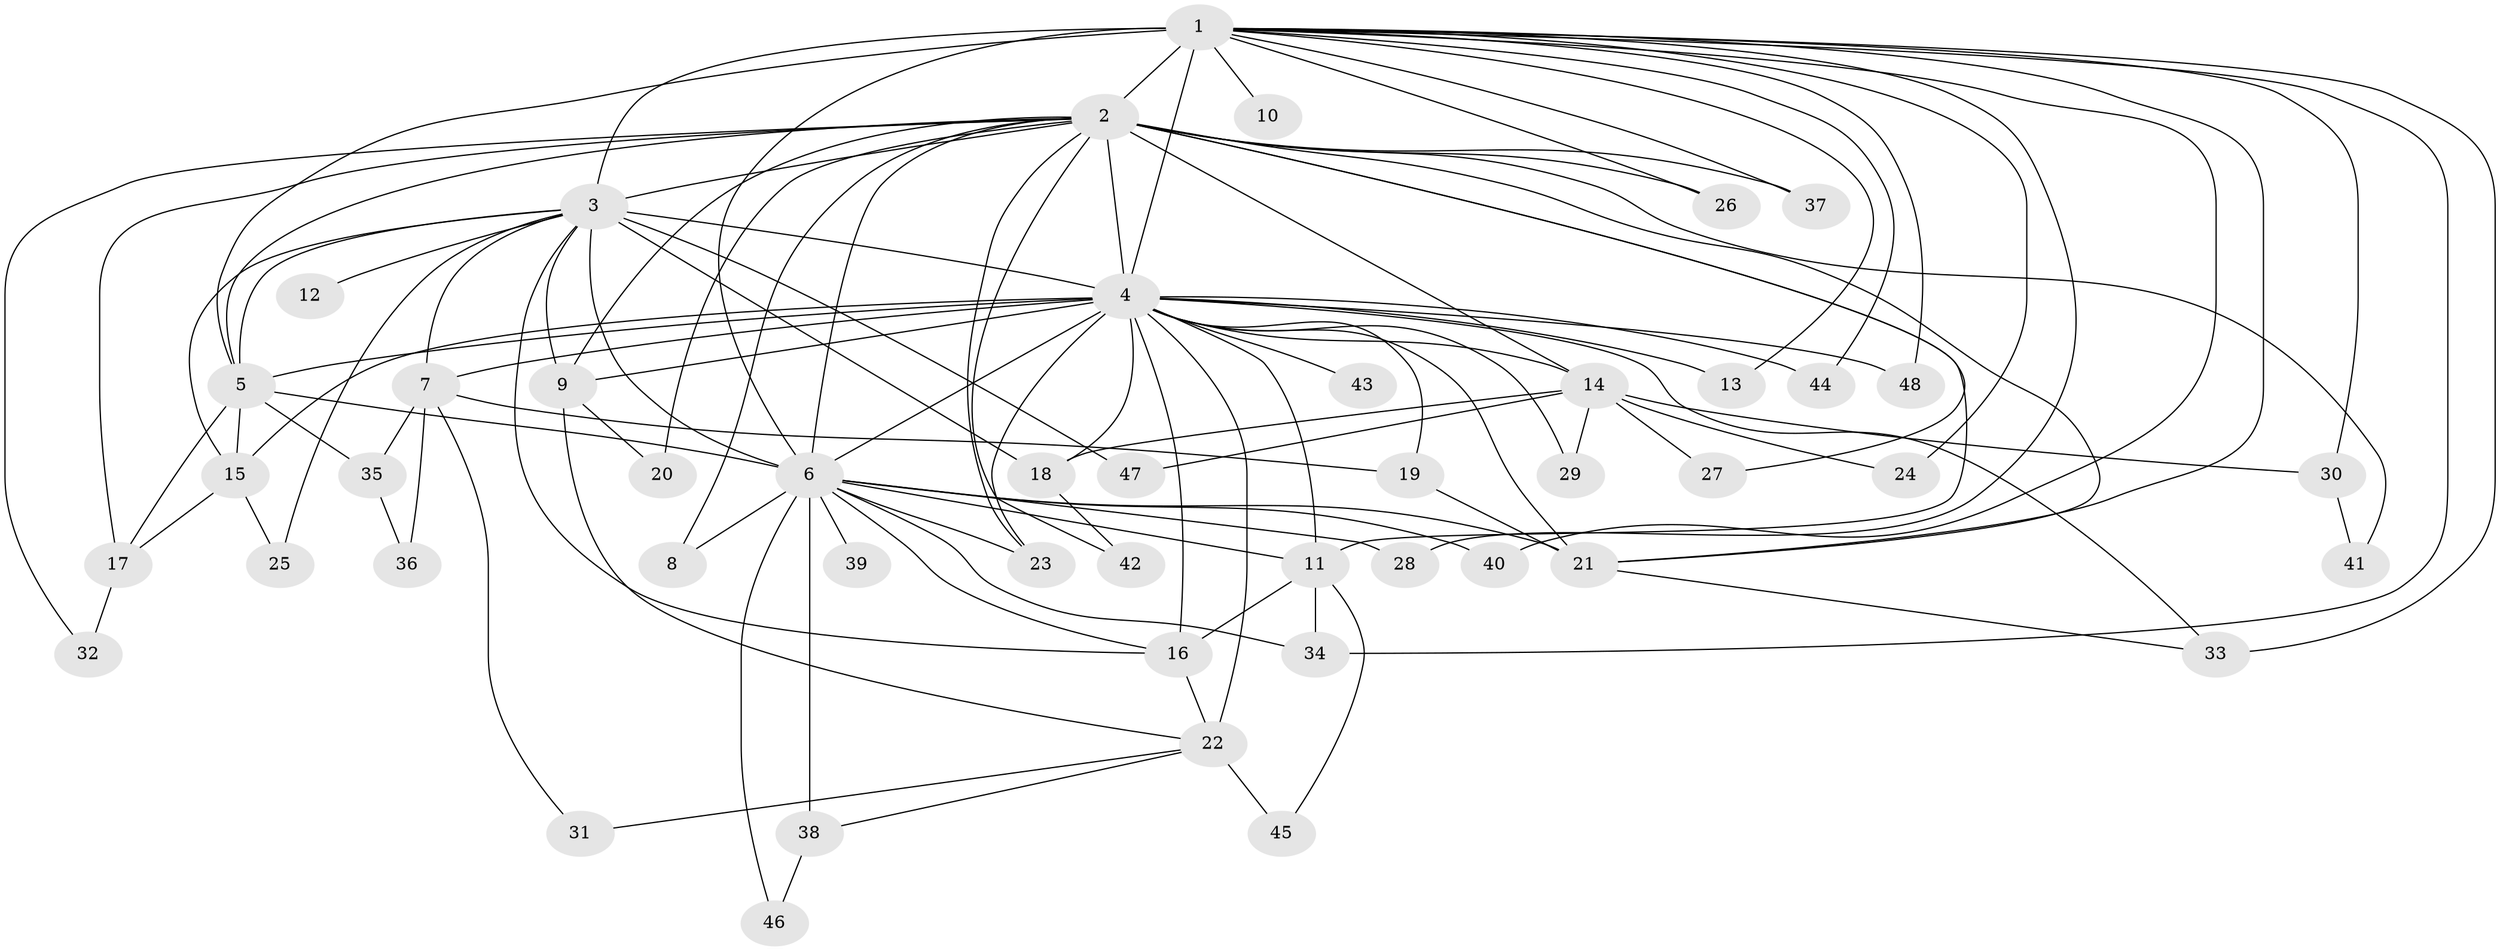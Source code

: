 // original degree distribution, {18: 0.010526315789473684, 17: 0.010526315789473684, 20: 0.021052631578947368, 13: 0.010526315789473684, 14: 0.021052631578947368, 21: 0.021052631578947368, 39: 0.010526315789473684, 6: 0.031578947368421054, 2: 0.5684210526315789, 5: 0.05263157894736842, 3: 0.15789473684210525, 4: 0.07368421052631578, 9: 0.010526315789473684}
// Generated by graph-tools (version 1.1) at 2025/34/03/09/25 02:34:55]
// undirected, 48 vertices, 109 edges
graph export_dot {
graph [start="1"]
  node [color=gray90,style=filled];
  1;
  2;
  3;
  4;
  5;
  6;
  7;
  8;
  9;
  10;
  11;
  12;
  13;
  14;
  15;
  16;
  17;
  18;
  19;
  20;
  21;
  22;
  23;
  24;
  25;
  26;
  27;
  28;
  29;
  30;
  31;
  32;
  33;
  34;
  35;
  36;
  37;
  38;
  39;
  40;
  41;
  42;
  43;
  44;
  45;
  46;
  47;
  48;
  1 -- 2 [weight=5.0];
  1 -- 3 [weight=3.0];
  1 -- 4 [weight=7.0];
  1 -- 5 [weight=2.0];
  1 -- 6 [weight=4.0];
  1 -- 10 [weight=2.0];
  1 -- 13 [weight=1.0];
  1 -- 21 [weight=1.0];
  1 -- 24 [weight=1.0];
  1 -- 26 [weight=1.0];
  1 -- 28 [weight=1.0];
  1 -- 30 [weight=1.0];
  1 -- 33 [weight=1.0];
  1 -- 34 [weight=1.0];
  1 -- 37 [weight=1.0];
  1 -- 40 [weight=1.0];
  1 -- 44 [weight=1.0];
  1 -- 48 [weight=1.0];
  2 -- 3 [weight=2.0];
  2 -- 4 [weight=5.0];
  2 -- 5 [weight=3.0];
  2 -- 6 [weight=4.0];
  2 -- 8 [weight=1.0];
  2 -- 9 [weight=1.0];
  2 -- 11 [weight=2.0];
  2 -- 14 [weight=1.0];
  2 -- 17 [weight=1.0];
  2 -- 20 [weight=1.0];
  2 -- 21 [weight=1.0];
  2 -- 23 [weight=1.0];
  2 -- 26 [weight=1.0];
  2 -- 27 [weight=1.0];
  2 -- 32 [weight=1.0];
  2 -- 37 [weight=1.0];
  2 -- 41 [weight=1.0];
  2 -- 42 [weight=1.0];
  3 -- 4 [weight=3.0];
  3 -- 5 [weight=1.0];
  3 -- 6 [weight=2.0];
  3 -- 7 [weight=1.0];
  3 -- 9 [weight=1.0];
  3 -- 12 [weight=1.0];
  3 -- 15 [weight=1.0];
  3 -- 16 [weight=1.0];
  3 -- 18 [weight=1.0];
  3 -- 25 [weight=1.0];
  3 -- 47 [weight=1.0];
  4 -- 5 [weight=3.0];
  4 -- 6 [weight=6.0];
  4 -- 7 [weight=1.0];
  4 -- 9 [weight=3.0];
  4 -- 11 [weight=1.0];
  4 -- 13 [weight=1.0];
  4 -- 14 [weight=3.0];
  4 -- 15 [weight=3.0];
  4 -- 16 [weight=1.0];
  4 -- 18 [weight=1.0];
  4 -- 19 [weight=1.0];
  4 -- 21 [weight=2.0];
  4 -- 22 [weight=3.0];
  4 -- 23 [weight=1.0];
  4 -- 29 [weight=1.0];
  4 -- 33 [weight=1.0];
  4 -- 43 [weight=2.0];
  4 -- 44 [weight=1.0];
  4 -- 48 [weight=1.0];
  5 -- 6 [weight=3.0];
  5 -- 15 [weight=1.0];
  5 -- 17 [weight=1.0];
  5 -- 35 [weight=1.0];
  6 -- 8 [weight=1.0];
  6 -- 11 [weight=1.0];
  6 -- 16 [weight=1.0];
  6 -- 21 [weight=1.0];
  6 -- 23 [weight=1.0];
  6 -- 28 [weight=1.0];
  6 -- 34 [weight=1.0];
  6 -- 38 [weight=1.0];
  6 -- 39 [weight=1.0];
  6 -- 40 [weight=1.0];
  6 -- 46 [weight=1.0];
  7 -- 19 [weight=1.0];
  7 -- 31 [weight=1.0];
  7 -- 35 [weight=1.0];
  7 -- 36 [weight=1.0];
  9 -- 20 [weight=1.0];
  9 -- 22 [weight=1.0];
  11 -- 16 [weight=1.0];
  11 -- 34 [weight=1.0];
  11 -- 45 [weight=1.0];
  14 -- 18 [weight=1.0];
  14 -- 24 [weight=1.0];
  14 -- 27 [weight=1.0];
  14 -- 29 [weight=1.0];
  14 -- 30 [weight=1.0];
  14 -- 47 [weight=1.0];
  15 -- 17 [weight=1.0];
  15 -- 25 [weight=1.0];
  16 -- 22 [weight=1.0];
  17 -- 32 [weight=1.0];
  18 -- 42 [weight=1.0];
  19 -- 21 [weight=1.0];
  21 -- 33 [weight=1.0];
  22 -- 31 [weight=1.0];
  22 -- 38 [weight=1.0];
  22 -- 45 [weight=1.0];
  30 -- 41 [weight=1.0];
  35 -- 36 [weight=1.0];
  38 -- 46 [weight=1.0];
}

